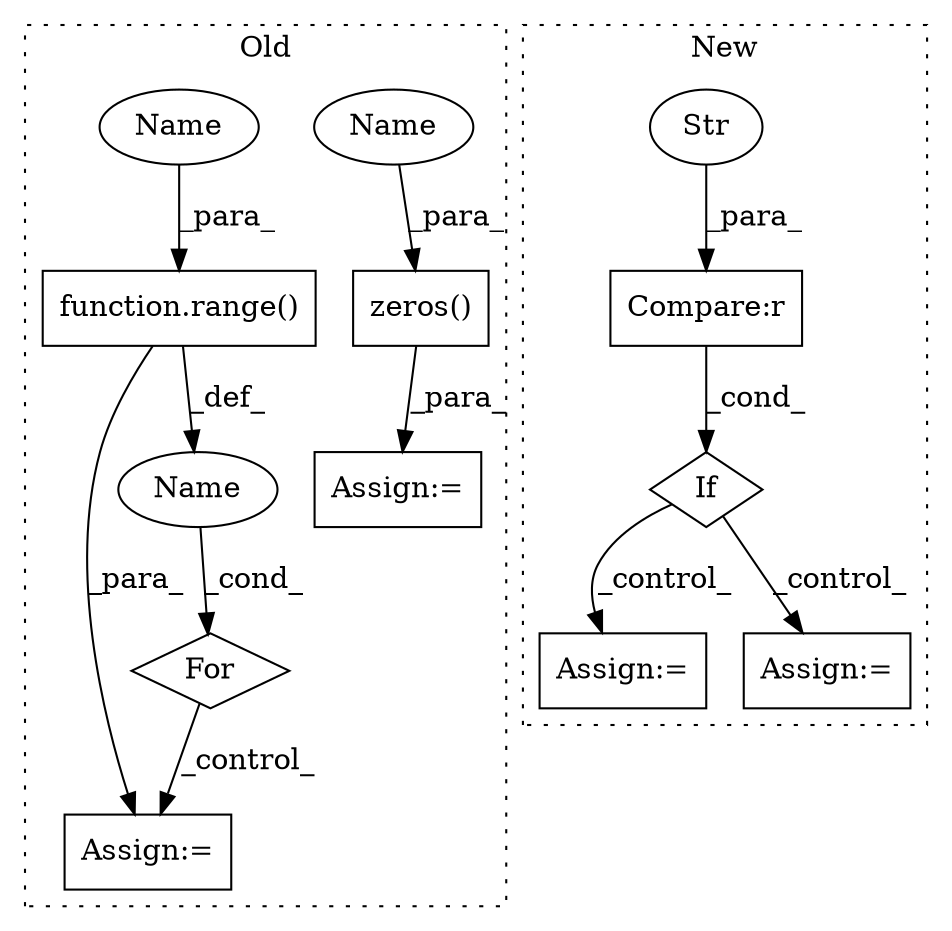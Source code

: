 digraph G {
subgraph cluster0 {
1 [label="function.range()" a="75" s="1332,1348" l="6,1" shape="box"];
4 [label="For" a="107" s="1323,1349" l="4,22" shape="diamond"];
6 [label="Assign:=" a="68" s="1393" l="3" shape="box"];
7 [label="Name" a="87" s="1327" l="1" shape="ellipse"];
10 [label="zeros()" a="75" s="1162,1217" l="25,1" shape="box"];
11 [label="Assign:=" a="68" s="1159" l="3" shape="box"];
12 [label="Name" a="87" s="1187" l="10" shape="ellipse"];
13 [label="Name" a="87" s="1338" l="10" shape="ellipse"];
label = "Old";
style="dotted";
}
subgraph cluster1 {
2 [label="If" a="96" s="1208,1231" l="3,14" shape="diamond"];
3 [label="Assign:=" a="68" s="1347" l="3" shape="box"];
5 [label="Compare:r" a="40" s="1211" l="20" shape="box"];
8 [label="Assign:=" a="68" s="1479" l="3" shape="box"];
9 [label="Str" a="66" s="1226" l="5" shape="ellipse"];
label = "New";
style="dotted";
}
1 -> 7 [label="_def_"];
1 -> 6 [label="_para_"];
2 -> 8 [label="_control_"];
2 -> 3 [label="_control_"];
4 -> 6 [label="_control_"];
5 -> 2 [label="_cond_"];
7 -> 4 [label="_cond_"];
9 -> 5 [label="_para_"];
10 -> 11 [label="_para_"];
12 -> 10 [label="_para_"];
13 -> 1 [label="_para_"];
}